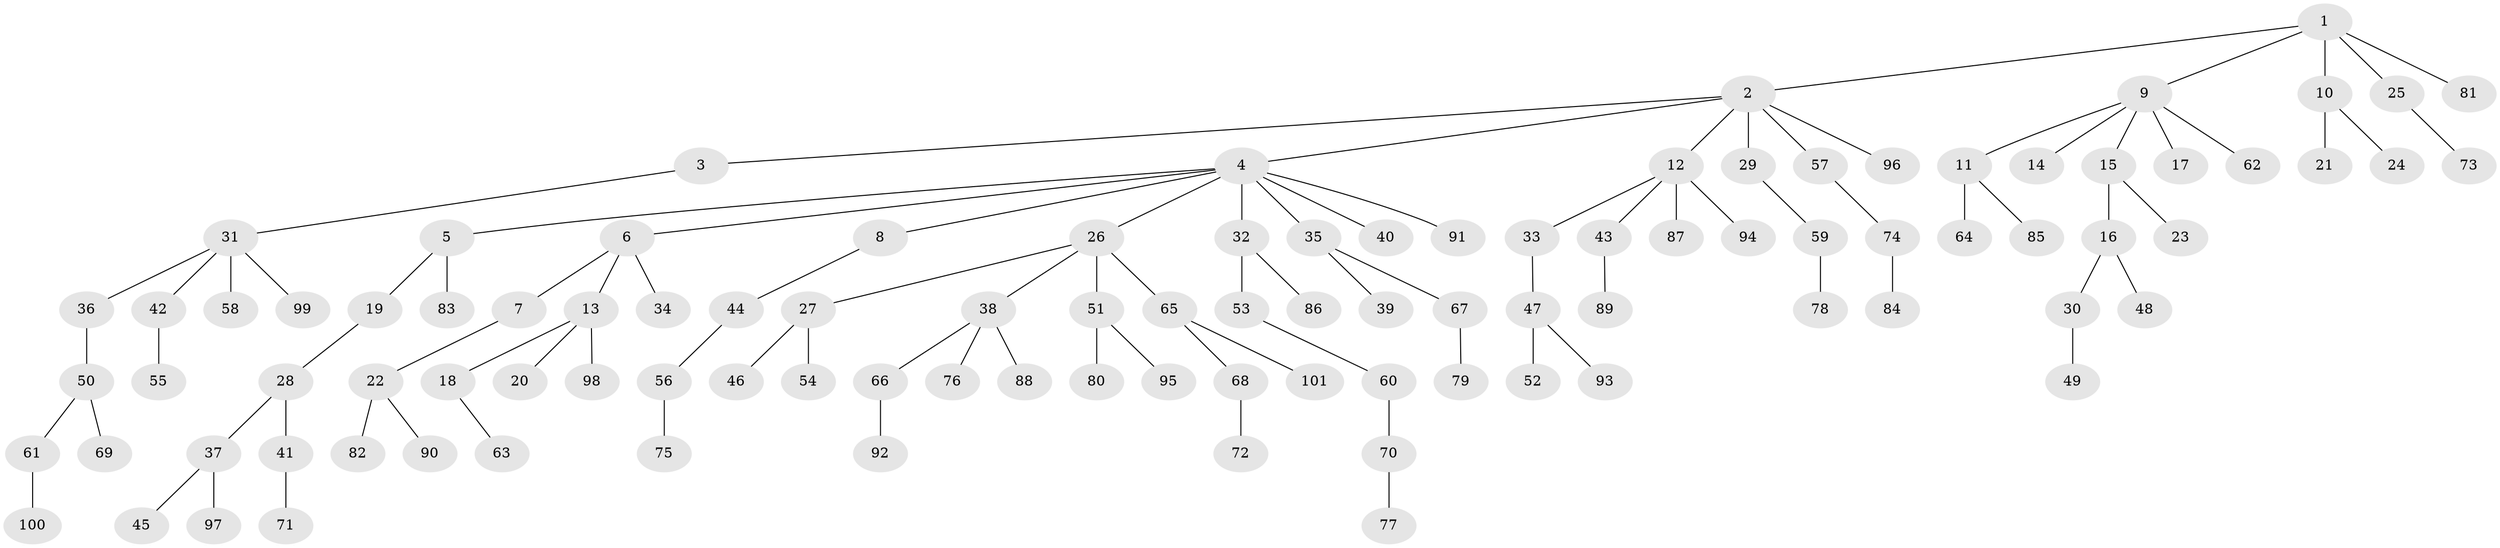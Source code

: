// Generated by graph-tools (version 1.1) at 2025/52/03/09/25 04:52:30]
// undirected, 101 vertices, 100 edges
graph export_dot {
graph [start="1"]
  node [color=gray90,style=filled];
  1;
  2;
  3;
  4;
  5;
  6;
  7;
  8;
  9;
  10;
  11;
  12;
  13;
  14;
  15;
  16;
  17;
  18;
  19;
  20;
  21;
  22;
  23;
  24;
  25;
  26;
  27;
  28;
  29;
  30;
  31;
  32;
  33;
  34;
  35;
  36;
  37;
  38;
  39;
  40;
  41;
  42;
  43;
  44;
  45;
  46;
  47;
  48;
  49;
  50;
  51;
  52;
  53;
  54;
  55;
  56;
  57;
  58;
  59;
  60;
  61;
  62;
  63;
  64;
  65;
  66;
  67;
  68;
  69;
  70;
  71;
  72;
  73;
  74;
  75;
  76;
  77;
  78;
  79;
  80;
  81;
  82;
  83;
  84;
  85;
  86;
  87;
  88;
  89;
  90;
  91;
  92;
  93;
  94;
  95;
  96;
  97;
  98;
  99;
  100;
  101;
  1 -- 2;
  1 -- 9;
  1 -- 10;
  1 -- 25;
  1 -- 81;
  2 -- 3;
  2 -- 4;
  2 -- 12;
  2 -- 29;
  2 -- 57;
  2 -- 96;
  3 -- 31;
  4 -- 5;
  4 -- 6;
  4 -- 8;
  4 -- 26;
  4 -- 32;
  4 -- 35;
  4 -- 40;
  4 -- 91;
  5 -- 19;
  5 -- 83;
  6 -- 7;
  6 -- 13;
  6 -- 34;
  7 -- 22;
  8 -- 44;
  9 -- 11;
  9 -- 14;
  9 -- 15;
  9 -- 17;
  9 -- 62;
  10 -- 21;
  10 -- 24;
  11 -- 64;
  11 -- 85;
  12 -- 33;
  12 -- 43;
  12 -- 87;
  12 -- 94;
  13 -- 18;
  13 -- 20;
  13 -- 98;
  15 -- 16;
  15 -- 23;
  16 -- 30;
  16 -- 48;
  18 -- 63;
  19 -- 28;
  22 -- 82;
  22 -- 90;
  25 -- 73;
  26 -- 27;
  26 -- 38;
  26 -- 51;
  26 -- 65;
  27 -- 46;
  27 -- 54;
  28 -- 37;
  28 -- 41;
  29 -- 59;
  30 -- 49;
  31 -- 36;
  31 -- 42;
  31 -- 58;
  31 -- 99;
  32 -- 53;
  32 -- 86;
  33 -- 47;
  35 -- 39;
  35 -- 67;
  36 -- 50;
  37 -- 45;
  37 -- 97;
  38 -- 66;
  38 -- 76;
  38 -- 88;
  41 -- 71;
  42 -- 55;
  43 -- 89;
  44 -- 56;
  47 -- 52;
  47 -- 93;
  50 -- 61;
  50 -- 69;
  51 -- 80;
  51 -- 95;
  53 -- 60;
  56 -- 75;
  57 -- 74;
  59 -- 78;
  60 -- 70;
  61 -- 100;
  65 -- 68;
  65 -- 101;
  66 -- 92;
  67 -- 79;
  68 -- 72;
  70 -- 77;
  74 -- 84;
}
